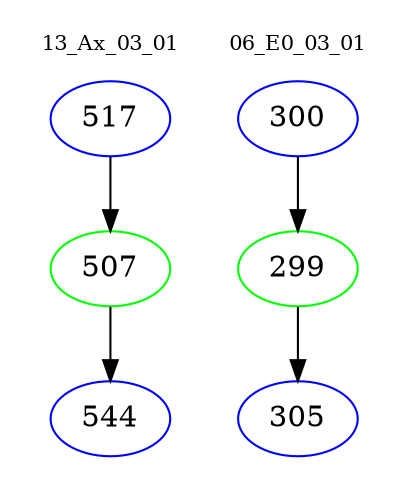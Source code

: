 digraph{
subgraph cluster_0 {
color = white
label = "13_Ax_03_01";
fontsize=10;
T0_517 [label="517", color="blue"]
T0_517 -> T0_507 [color="black"]
T0_507 [label="507", color="green"]
T0_507 -> T0_544 [color="black"]
T0_544 [label="544", color="blue"]
}
subgraph cluster_1 {
color = white
label = "06_E0_03_01";
fontsize=10;
T1_300 [label="300", color="blue"]
T1_300 -> T1_299 [color="black"]
T1_299 [label="299", color="green"]
T1_299 -> T1_305 [color="black"]
T1_305 [label="305", color="blue"]
}
}
